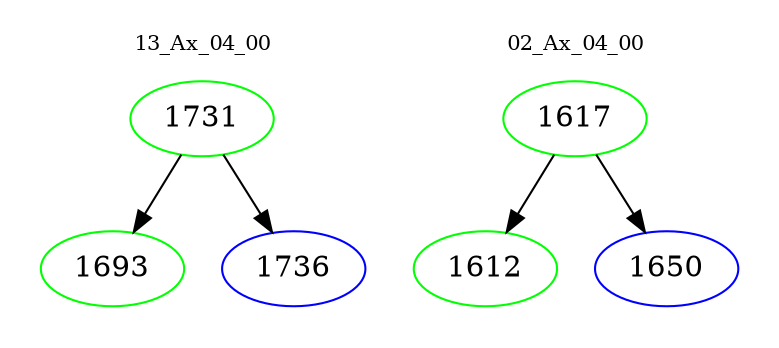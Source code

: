 digraph{
subgraph cluster_0 {
color = white
label = "13_Ax_04_00";
fontsize=10;
T0_1731 [label="1731", color="green"]
T0_1731 -> T0_1693 [color="black"]
T0_1693 [label="1693", color="green"]
T0_1731 -> T0_1736 [color="black"]
T0_1736 [label="1736", color="blue"]
}
subgraph cluster_1 {
color = white
label = "02_Ax_04_00";
fontsize=10;
T1_1617 [label="1617", color="green"]
T1_1617 -> T1_1612 [color="black"]
T1_1612 [label="1612", color="green"]
T1_1617 -> T1_1650 [color="black"]
T1_1650 [label="1650", color="blue"]
}
}
